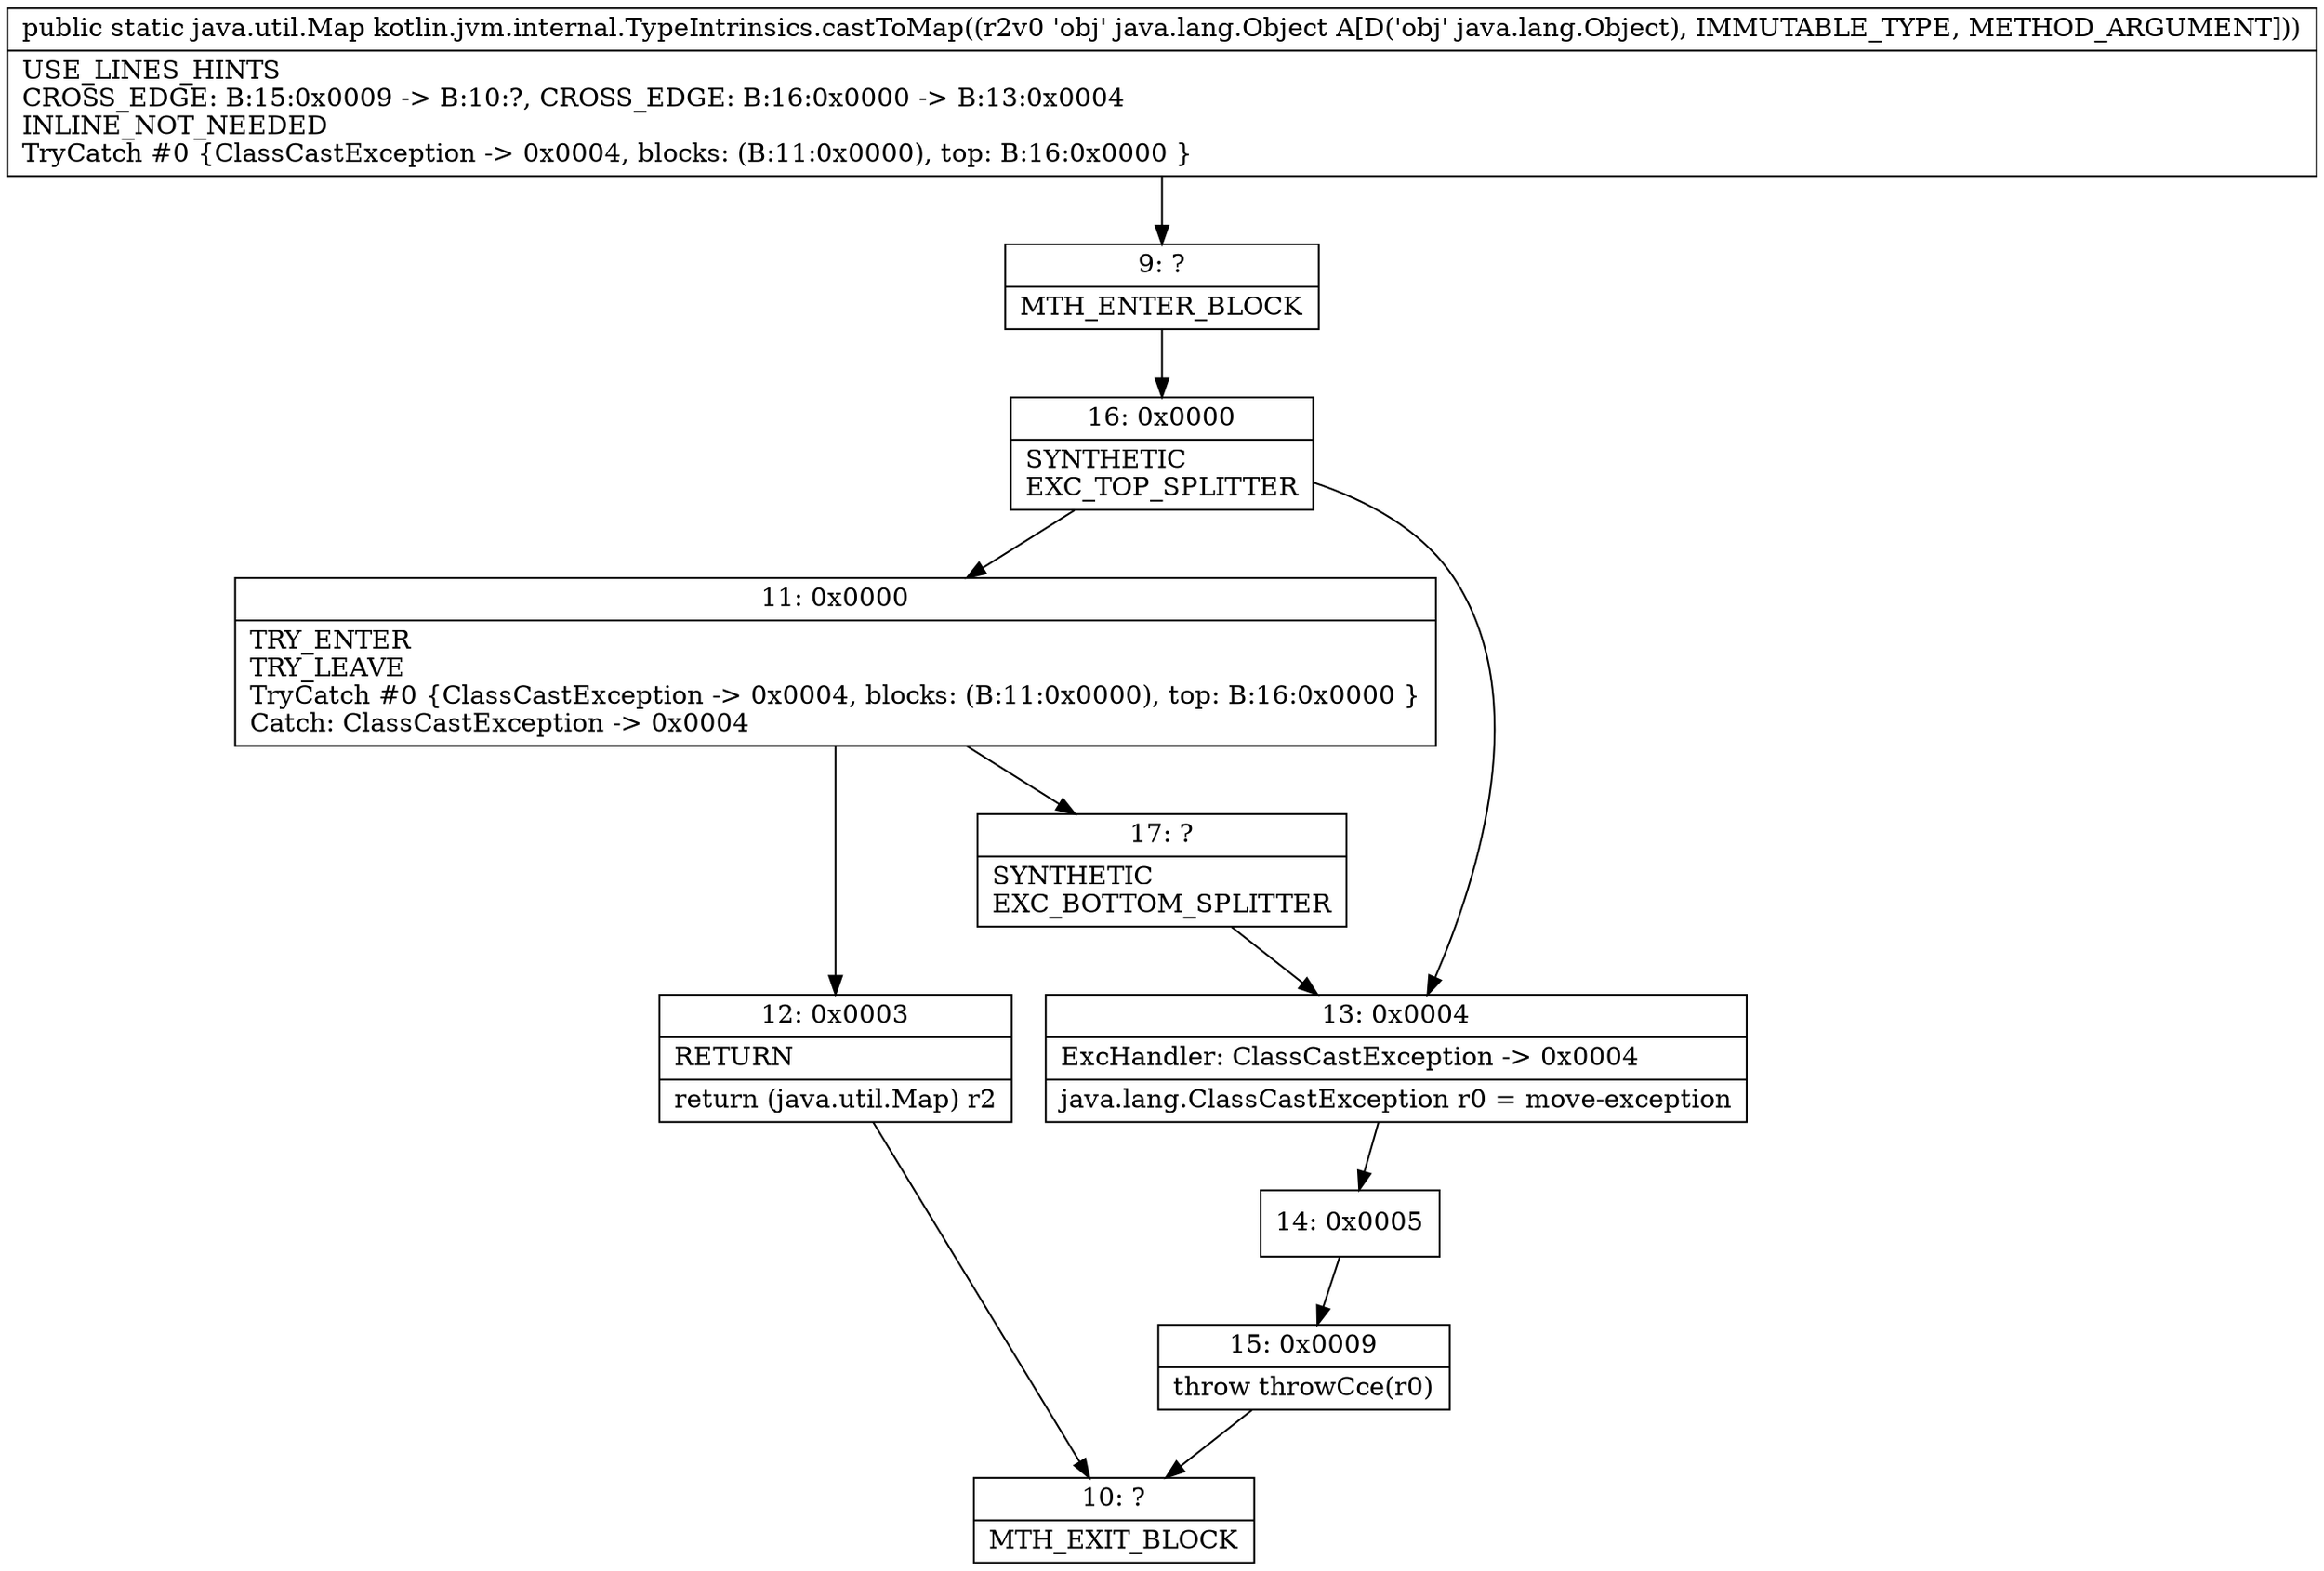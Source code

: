 digraph "CFG forkotlin.jvm.internal.TypeIntrinsics.castToMap(Ljava\/lang\/Object;)Ljava\/util\/Map;" {
Node_9 [shape=record,label="{9\:\ ?|MTH_ENTER_BLOCK\l}"];
Node_16 [shape=record,label="{16\:\ 0x0000|SYNTHETIC\lEXC_TOP_SPLITTER\l}"];
Node_11 [shape=record,label="{11\:\ 0x0000|TRY_ENTER\lTRY_LEAVE\lTryCatch #0 \{ClassCastException \-\> 0x0004, blocks: (B:11:0x0000), top: B:16:0x0000 \}\lCatch: ClassCastException \-\> 0x0004\l}"];
Node_12 [shape=record,label="{12\:\ 0x0003|RETURN\l|return (java.util.Map) r2\l}"];
Node_10 [shape=record,label="{10\:\ ?|MTH_EXIT_BLOCK\l}"];
Node_17 [shape=record,label="{17\:\ ?|SYNTHETIC\lEXC_BOTTOM_SPLITTER\l}"];
Node_13 [shape=record,label="{13\:\ 0x0004|ExcHandler: ClassCastException \-\> 0x0004\l|java.lang.ClassCastException r0 = move\-exception\l}"];
Node_14 [shape=record,label="{14\:\ 0x0005}"];
Node_15 [shape=record,label="{15\:\ 0x0009|throw throwCce(r0)\l}"];
MethodNode[shape=record,label="{public static java.util.Map kotlin.jvm.internal.TypeIntrinsics.castToMap((r2v0 'obj' java.lang.Object A[D('obj' java.lang.Object), IMMUTABLE_TYPE, METHOD_ARGUMENT]))  | USE_LINES_HINTS\lCROSS_EDGE: B:15:0x0009 \-\> B:10:?, CROSS_EDGE: B:16:0x0000 \-\> B:13:0x0004\lINLINE_NOT_NEEDED\lTryCatch #0 \{ClassCastException \-\> 0x0004, blocks: (B:11:0x0000), top: B:16:0x0000 \}\l}"];
MethodNode -> Node_9;Node_9 -> Node_16;
Node_16 -> Node_11;
Node_16 -> Node_13;
Node_11 -> Node_12;
Node_11 -> Node_17;
Node_12 -> Node_10;
Node_17 -> Node_13;
Node_13 -> Node_14;
Node_14 -> Node_15;
Node_15 -> Node_10;
}


